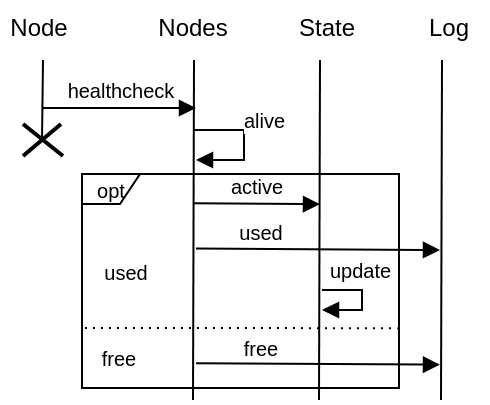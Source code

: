<mxfile version="14.8.4" type="device"><diagram id="FZn6WKDVmM99EkXhe-v7" name="Page-1"><mxGraphModel dx="96" dy="-633" grid="1" gridSize="10" guides="1" tooltips="1" connect="1" arrows="1" fold="1" page="1" pageScale="1" pageWidth="850" pageHeight="1100" math="0" shadow="0"><root><mxCell id="0"/><mxCell id="1" parent="0"/><mxCell id="bDa_mgUwt5Ror6RsrKOe-110" value="" style="endArrow=none;html=1;" edge="1" parent="1"><mxGeometry width="50" height="50" relative="1" as="geometry"><mxPoint x="1279.5" y="1510" as="sourcePoint"/><mxPoint x="1280.0" y="1340" as="targetPoint"/></mxGeometry></mxCell><mxCell id="bDa_mgUwt5Ror6RsrKOe-111" value="" style="endArrow=none;html=1;" edge="1" parent="1"><mxGeometry width="50" height="50" relative="1" as="geometry"><mxPoint x="1216.5" y="1510" as="sourcePoint"/><mxPoint x="1217.0" y="1340" as="targetPoint"/></mxGeometry></mxCell><mxCell id="bDa_mgUwt5Ror6RsrKOe-112" value="State" style="text;align=center;fontStyle=0;verticalAlign=middle;spacingLeft=3;spacingRight=3;strokeColor=none;rotatable=0;points=[[0,0.5],[1,0.5]];portConstraint=eastwest;" vertex="1" parent="1"><mxGeometry x="1264" y="1310" width="39" height="26" as="geometry"/></mxCell><mxCell id="bDa_mgUwt5Ror6RsrKOe-113" value="Nodes" style="text;align=center;fontStyle=0;verticalAlign=middle;spacingLeft=3;spacingRight=3;strokeColor=none;rotatable=0;points=[[0,0.5],[1,0.5]];portConstraint=eastwest;" vertex="1" parent="1"><mxGeometry x="1197" y="1310" width="39" height="26" as="geometry"/></mxCell><mxCell id="bDa_mgUwt5Ror6RsrKOe-114" value="" style="endArrow=none;html=1;" edge="1" parent="1"><mxGeometry width="50" height="50" relative="1" as="geometry"><mxPoint x="1141" y="1380" as="sourcePoint"/><mxPoint x="1141.5" y="1340" as="targetPoint"/></mxGeometry></mxCell><mxCell id="bDa_mgUwt5Ror6RsrKOe-115" value="Node" style="text;align=center;fontStyle=0;verticalAlign=middle;spacingLeft=3;spacingRight=3;strokeColor=none;rotatable=0;points=[[0,0.5],[1,0.5]];portConstraint=eastwest;" vertex="1" parent="1"><mxGeometry x="1120" y="1310" width="39" height="26" as="geometry"/></mxCell><mxCell id="bDa_mgUwt5Ror6RsrKOe-116" value="healthcheck" style="html=1;verticalAlign=bottom;endArrow=block;fontSize=10;" edge="1" parent="1"><mxGeometry width="80" relative="1" as="geometry"><mxPoint x="1141" y="1364" as="sourcePoint"/><mxPoint x="1218" y="1364" as="targetPoint"/></mxGeometry></mxCell><mxCell id="bDa_mgUwt5Ror6RsrKOe-117" value="opt" style="shape=umlFrame;whiteSpace=wrap;html=1;strokeWidth=1;fontSize=10;width=29;height=15;" vertex="1" parent="1"><mxGeometry x="1161" y="1397" width="158.5" height="107" as="geometry"/></mxCell><mxCell id="bDa_mgUwt5Ror6RsrKOe-118" value="alive" style="edgeStyle=orthogonalEdgeStyle;html=1;align=left;spacingLeft=2;endArrow=block;rounded=0;fontSize=10;" edge="1" parent="1"><mxGeometry x="-0.338" y="5" relative="1" as="geometry"><mxPoint x="1217" y="1375" as="sourcePoint"/><Array as="points"><mxPoint x="1242" y="1375"/></Array><mxPoint x="1218" y="1390" as="targetPoint"/><mxPoint as="offset"/></mxGeometry></mxCell><mxCell id="bDa_mgUwt5Ror6RsrKOe-119" value="used" style="text;html=1;strokeColor=none;fillColor=none;align=center;verticalAlign=middle;whiteSpace=wrap;rounded=0;fontSize=10;" vertex="1" parent="1"><mxGeometry x="1162.5" y="1436" width="40" height="20" as="geometry"/></mxCell><mxCell id="bDa_mgUwt5Ror6RsrKOe-120" value="active" style="html=1;verticalAlign=bottom;endArrow=block;fontSize=10;" edge="1" parent="1"><mxGeometry width="80" relative="1" as="geometry"><mxPoint x="1217" y="1411.66" as="sourcePoint"/><mxPoint x="1280" y="1412.08" as="targetPoint"/></mxGeometry></mxCell><mxCell id="bDa_mgUwt5Ror6RsrKOe-121" value="update" style="edgeStyle=orthogonalEdgeStyle;html=1;align=left;spacingLeft=2;endArrow=block;rounded=0;fontSize=10;" edge="1" parent="1"><mxGeometry x="-1" y="10" relative="1" as="geometry"><mxPoint x="1281" y="1455" as="sourcePoint"/><Array as="points"><mxPoint x="1301" y="1455"/></Array><mxPoint x="1281" y="1465" as="targetPoint"/><mxPoint as="offset"/></mxGeometry></mxCell><mxCell id="bDa_mgUwt5Ror6RsrKOe-122" value="" style="endArrow=none;html=1;" edge="1" parent="1"><mxGeometry width="50" height="50" relative="1" as="geometry"><mxPoint x="1340.5" y="1510" as="sourcePoint"/><mxPoint x="1341" y="1340" as="targetPoint"/></mxGeometry></mxCell><mxCell id="bDa_mgUwt5Ror6RsrKOe-123" value="Log" style="text;align=center;fontStyle=0;verticalAlign=middle;spacingLeft=3;spacingRight=3;strokeColor=none;rotatable=0;points=[[0,0.5],[1,0.5]];portConstraint=eastwest;" vertex="1" parent="1"><mxGeometry x="1325" y="1310" width="39" height="26" as="geometry"/></mxCell><mxCell id="bDa_mgUwt5Ror6RsrKOe-124" value="" style="endArrow=none;dashed=1;html=1;dashPattern=1 3;strokeWidth=1;entryX=0.996;entryY=0.627;entryDx=0;entryDy=0;entryPerimeter=0;" edge="1" parent="1"><mxGeometry width="50" height="50" relative="1" as="geometry"><mxPoint x="1162.5" y="1474" as="sourcePoint"/><mxPoint x="1318.866" y="1474.089" as="targetPoint"/></mxGeometry></mxCell><mxCell id="bDa_mgUwt5Ror6RsrKOe-125" value="free" style="text;html=1;strokeColor=none;fillColor=none;align=center;verticalAlign=middle;whiteSpace=wrap;rounded=0;fontSize=10;" vertex="1" parent="1"><mxGeometry x="1162.5" y="1479" width="32.5" height="20" as="geometry"/></mxCell><mxCell id="bDa_mgUwt5Ror6RsrKOe-126" value="used" style="html=1;verticalAlign=bottom;endArrow=block;fontSize=10;" edge="1" parent="1"><mxGeometry x="-0.475" y="-1" width="80" relative="1" as="geometry"><mxPoint x="1218.0" y="1434.31" as="sourcePoint"/><mxPoint x="1340" y="1435" as="targetPoint"/><mxPoint as="offset"/></mxGeometry></mxCell><mxCell id="bDa_mgUwt5Ror6RsrKOe-127" value="free" style="html=1;verticalAlign=bottom;endArrow=block;fontSize=10;" edge="1" parent="1"><mxGeometry x="-0.475" y="-1" width="80" relative="1" as="geometry"><mxPoint x="1218.0" y="1491.66" as="sourcePoint"/><mxPoint x="1340" y="1492.35" as="targetPoint"/><mxPoint as="offset"/></mxGeometry></mxCell><mxCell id="bDa_mgUwt5Ror6RsrKOe-128" value="" style="group" vertex="1" connectable="0" parent="1"><mxGeometry x="1131.5" y="1372" width="20" height="16" as="geometry"/></mxCell><mxCell id="bDa_mgUwt5Ror6RsrKOe-129" value="" style="endArrow=none;html=1;strokeWidth=2;" edge="1" parent="bDa_mgUwt5Ror6RsrKOe-128"><mxGeometry width="50" height="50" relative="1" as="geometry"><mxPoint as="sourcePoint"/><mxPoint x="20" y="16" as="targetPoint"/></mxGeometry></mxCell><mxCell id="bDa_mgUwt5Ror6RsrKOe-130" value="" style="endArrow=none;html=1;strokeWidth=2;" edge="1" parent="bDa_mgUwt5Ror6RsrKOe-128"><mxGeometry width="50" height="50" relative="1" as="geometry"><mxPoint y="16" as="sourcePoint"/><mxPoint x="19" as="targetPoint"/></mxGeometry></mxCell></root></mxGraphModel></diagram></mxfile>